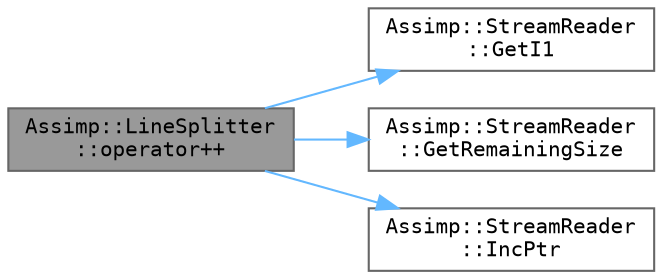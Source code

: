 digraph "Assimp::LineSplitter::operator++"
{
 // LATEX_PDF_SIZE
  bgcolor="transparent";
  edge [fontname=Terminal,fontsize=10,labelfontname=Helvetica,labelfontsize=10];
  node [fontname=Terminal,fontsize=10,shape=box,height=0.2,width=0.4];
  rankdir="LR";
  Node1 [label="Assimp::LineSplitter\l::operator++",height=0.2,width=0.4,color="gray40", fillcolor="grey60", style="filled", fontcolor="black",tooltip=" "];
  Node1 -> Node2 [color="steelblue1",style="solid"];
  Node2 [label="Assimp::StreamReader\l::GetI1",height=0.2,width=0.4,color="grey40", fillcolor="white", style="filled",URL="$class_assimp_1_1_stream_reader.html#a04b5d66012c771bb3c33c0580d8d8464",tooltip=" "];
  Node1 -> Node3 [color="steelblue1",style="solid"];
  Node3 [label="Assimp::StreamReader\l::GetRemainingSize",height=0.2,width=0.4,color="grey40", fillcolor="white", style="filled",URL="$class_assimp_1_1_stream_reader.html#aa33c8a16974f75b94f66276833df4ae3",tooltip="Get the remaining stream size (to the end of the stream)"];
  Node1 -> Node4 [color="steelblue1",style="solid"];
  Node4 [label="Assimp::StreamReader\l::IncPtr",height=0.2,width=0.4,color="grey40", fillcolor="white", style="filled",URL="$class_assimp_1_1_stream_reader.html#a78aaca82e5097b4c31297a9553d74b05",tooltip=" "];
}

